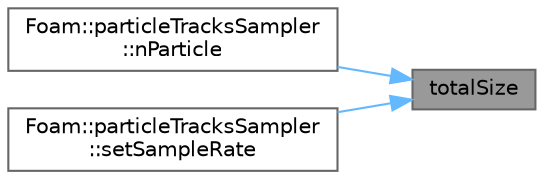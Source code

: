 digraph "totalSize"
{
 // LATEX_PDF_SIZE
  bgcolor="transparent";
  edge [fontname=Helvetica,fontsize=10,labelfontname=Helvetica,labelfontsize=10];
  node [fontname=Helvetica,fontsize=10,shape=box,height=0.2,width=0.4];
  rankdir="RL";
  Node1 [id="Node000001",label="totalSize",height=0.2,width=0.4,color="gray40", fillcolor="grey60", style="filled", fontcolor="black",tooltip=" "];
  Node1 -> Node2 [id="edge1_Node000001_Node000002",dir="back",color="steelblue1",style="solid",tooltip=" "];
  Node2 [id="Node000002",label="Foam::particleTracksSampler\l::nParticle",height=0.2,width=0.4,color="grey40", fillcolor="white", style="filled",URL="$classFoam_1_1particleTracksSampler.html#a95fa08ef76b7e5c2abada2aaa1fce7e2",tooltip=" "];
  Node1 -> Node3 [id="edge2_Node000001_Node000003",dir="back",color="steelblue1",style="solid",tooltip=" "];
  Node3 [id="Node000003",label="Foam::particleTracksSampler\l::setSampleRate",height=0.2,width=0.4,color="grey40", fillcolor="white", style="filled",URL="$classFoam_1_1particleTracksSampler.html#a729c0f48722f47c4c6859f7746e1dc34",tooltip=" "];
}
